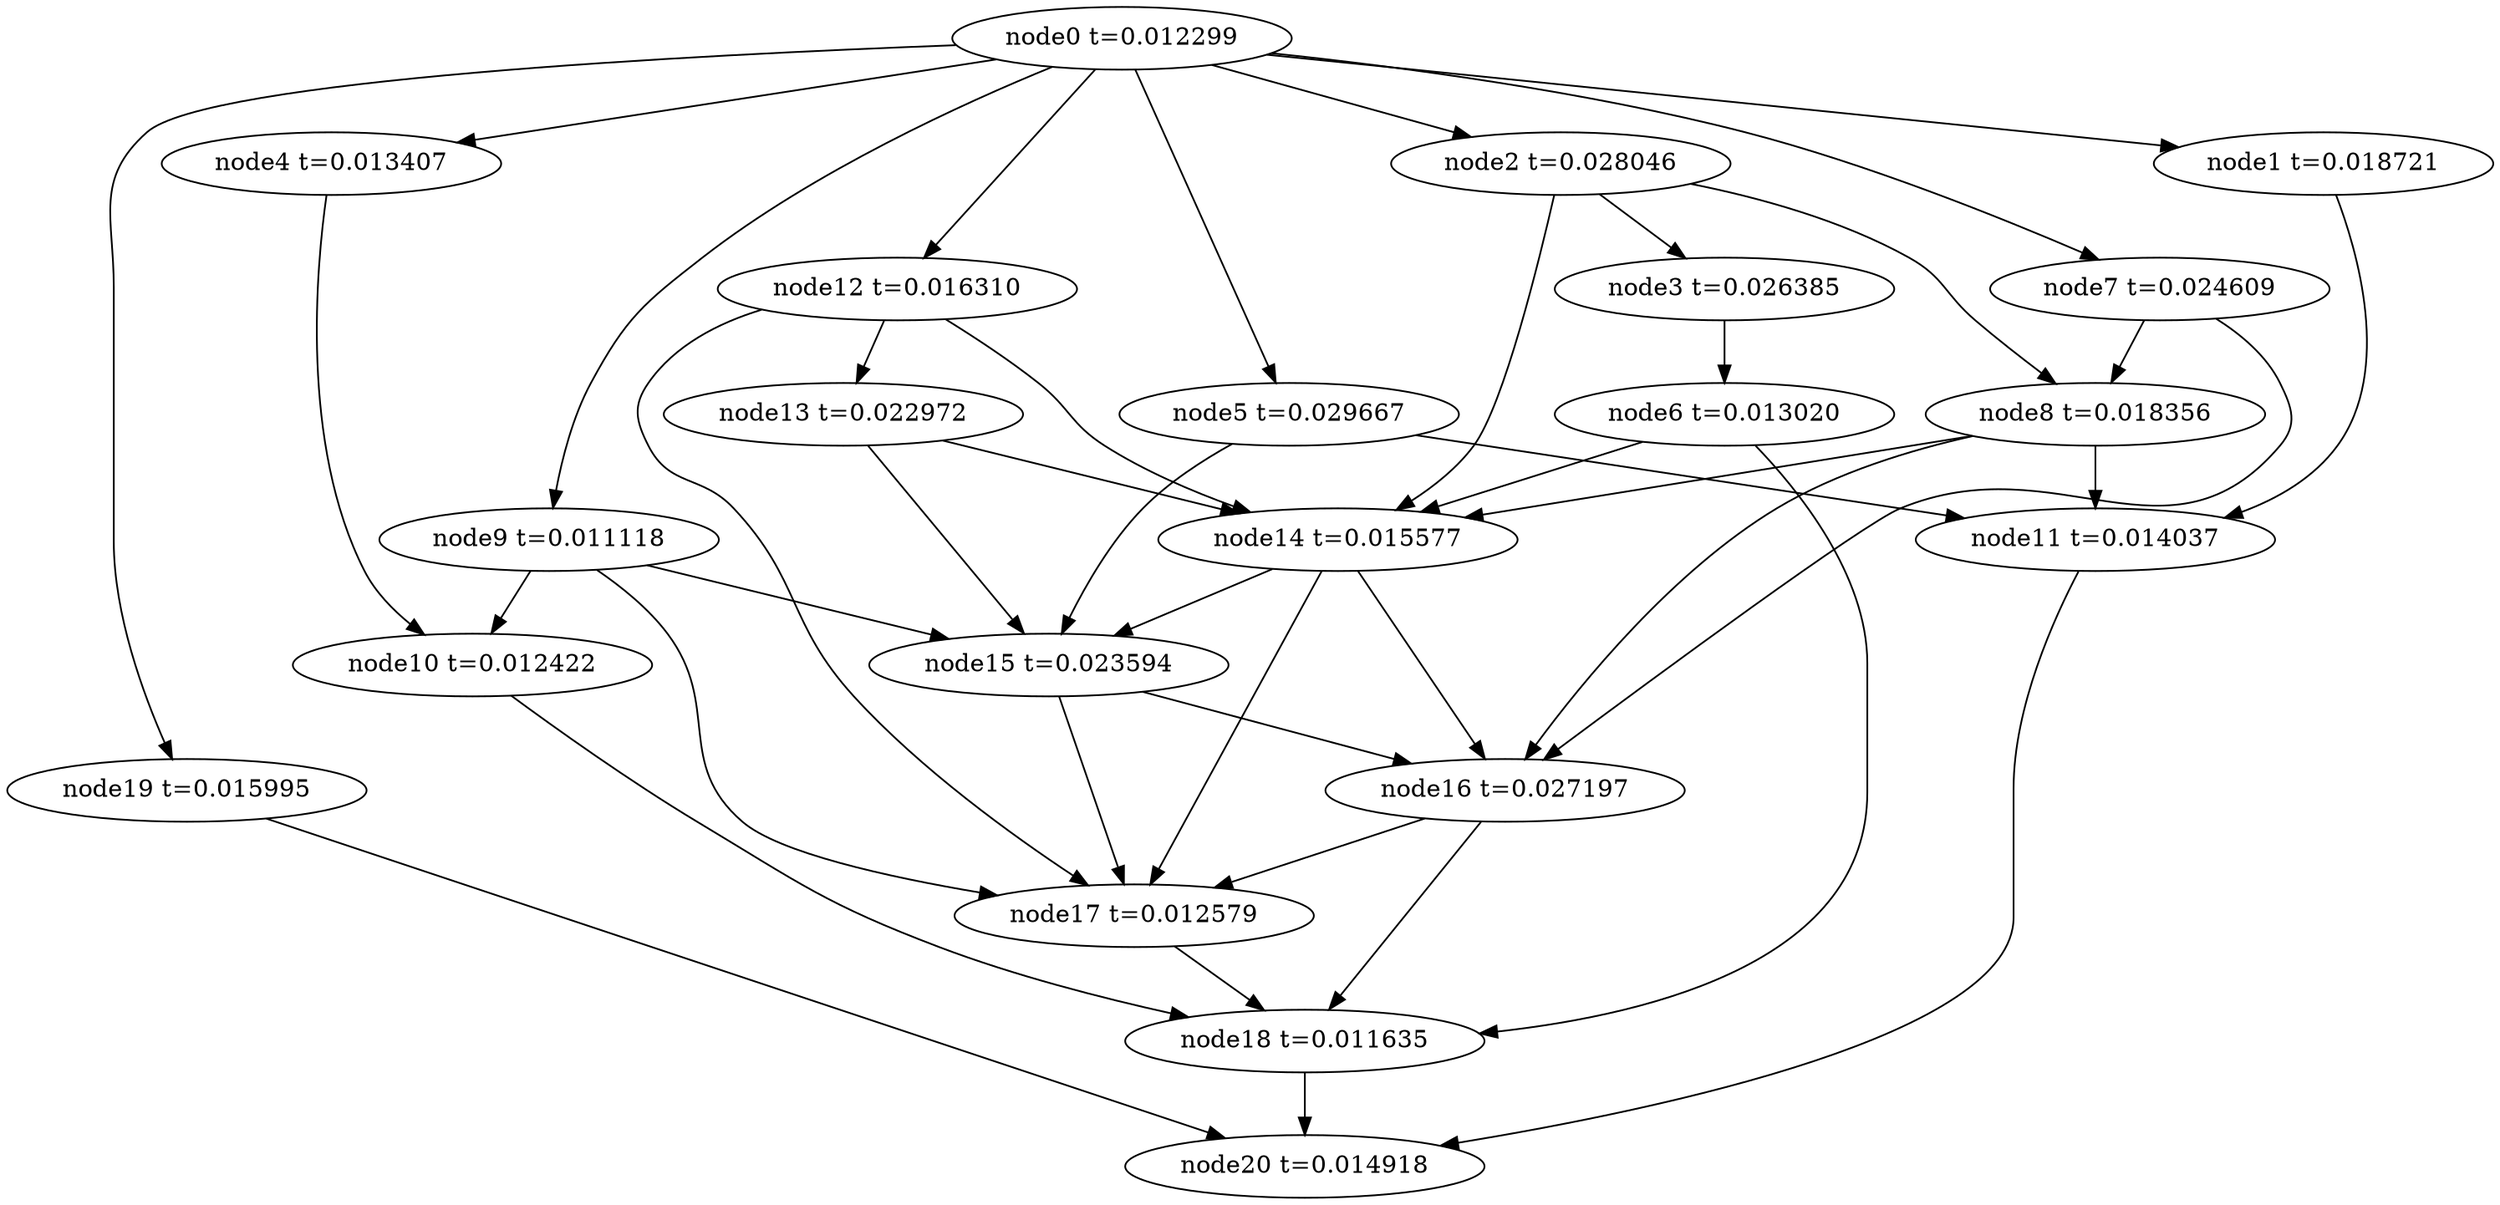 digraph g{
	node20[label="node20 t=0.014918"]
	node19 -> node20
	node19[label="node19 t=0.015995"];
	node18 -> node20
	node18[label="node18 t=0.011635"];
	node17 -> node18
	node17[label="node17 t=0.012579"];
	node16 -> node18
	node16 -> node17
	node16[label="node16 t=0.027197"];
	node15 -> node17
	node15 -> node16
	node15[label="node15 t=0.023594"];
	node14 -> node17
	node14 -> node16
	node14 -> node15
	node14[label="node14 t=0.015577"];
	node13 -> node15
	node13 -> node14
	node13[label="node13 t=0.022972"];
	node12 -> node17
	node12 -> node14
	node12 -> node13
	node12[label="node12 t=0.016310"];
	node11 -> node20
	node11[label="node11 t=0.014037"];
	node10 -> node18
	node10[label="node10 t=0.012422"];
	node9 -> node17
	node9 -> node15
	node9 -> node10
	node9[label="node9 t=0.011118"];
	node8 -> node16
	node8 -> node14
	node8 -> node11
	node8[label="node8 t=0.018356"];
	node7 -> node16
	node7 -> node8
	node7[label="node7 t=0.024609"];
	node6 -> node18
	node6 -> node14
	node6[label="node6 t=0.013020"];
	node5 -> node15
	node5 -> node11
	node5[label="node5 t=0.029667"];
	node4 -> node10
	node4[label="node4 t=0.013407"];
	node3 -> node6
	node3[label="node3 t=0.026385"];
	node2 -> node14
	node2 -> node8
	node2 -> node3
	node2[label="node2 t=0.028046"];
	node1 -> node11
	node1[label="node1 t=0.018721"];
	node0 -> node19
	node0 -> node12
	node0 -> node9
	node0 -> node7
	node0 -> node5
	node0 -> node4
	node0 -> node2
	node0 -> node1
	node0[label="node0 t=0.012299"];
}
